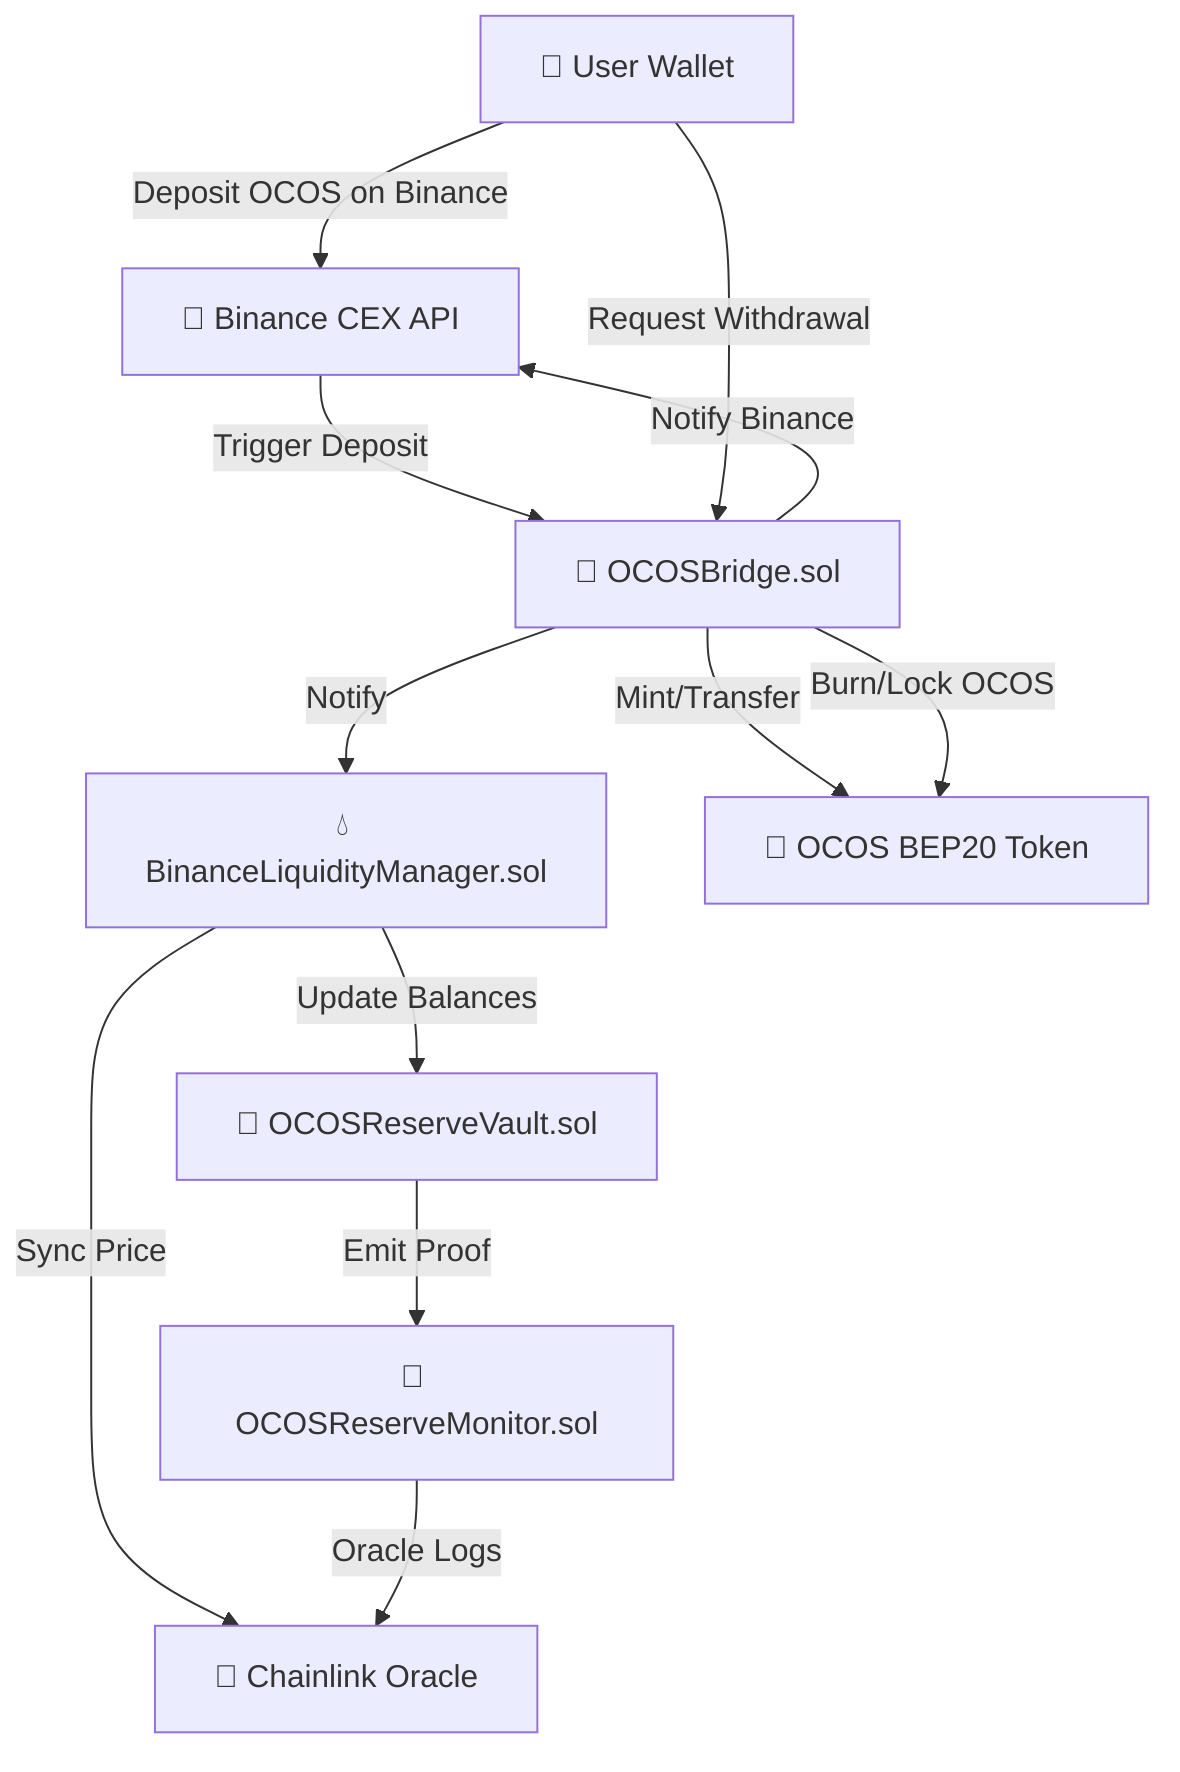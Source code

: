 graph TD
    %% Entities
    User[👤 User Wallet]
    BinanceAPI[🔗 Binance CEX API]
    OCOSBridge[🧱 OCOSBridge.sol]
    LiquidityManager[💧 BinanceLiquidityManager.sol]
    OCOSToken[💠 OCOS BEP20 Token]
    ChainlinkOracle[📡 Chainlink Oracle]
    Vault[🏦 OCOSReserveVault.sol]
    ReserveMonitor[🧿 OCOSReserveMonitor.sol]

    %% Flow Connections
    User -->|Deposit OCOS on Binance| BinanceAPI
    BinanceAPI -->|Trigger Deposit | OCOSBridge
    OCOSBridge -->|Mint/Transfer| OCOSToken
    OCOSBridge -->|Notify| LiquidityManager
    LiquidityManager -->|Sync Price| ChainlinkOracle
    LiquidityManager -->|Update Balances| Vault
    Vault -->|Emit Proof| ReserveMonitor
    ReserveMonitor -->|Oracle Logs| ChainlinkOracle

    %% Withdraw Flow
    User -->|Request Withdrawal| OCOSBridge
    OCOSBridge -->|Burn/Lock OCOS| OCOSToken
    OCOSBridge -->|Notify Binance| BinanceAPI